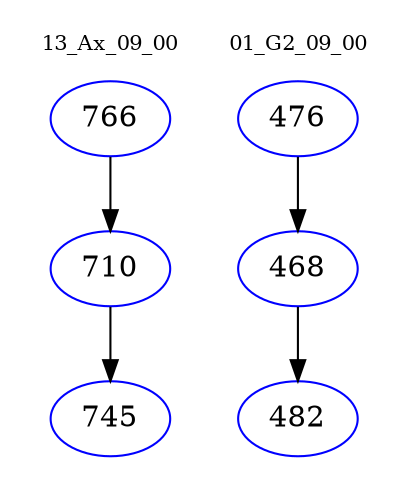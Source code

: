 digraph{
subgraph cluster_0 {
color = white
label = "13_Ax_09_00";
fontsize=10;
T0_766 [label="766", color="blue"]
T0_766 -> T0_710 [color="black"]
T0_710 [label="710", color="blue"]
T0_710 -> T0_745 [color="black"]
T0_745 [label="745", color="blue"]
}
subgraph cluster_1 {
color = white
label = "01_G2_09_00";
fontsize=10;
T1_476 [label="476", color="blue"]
T1_476 -> T1_468 [color="black"]
T1_468 [label="468", color="blue"]
T1_468 -> T1_482 [color="black"]
T1_482 [label="482", color="blue"]
}
}
